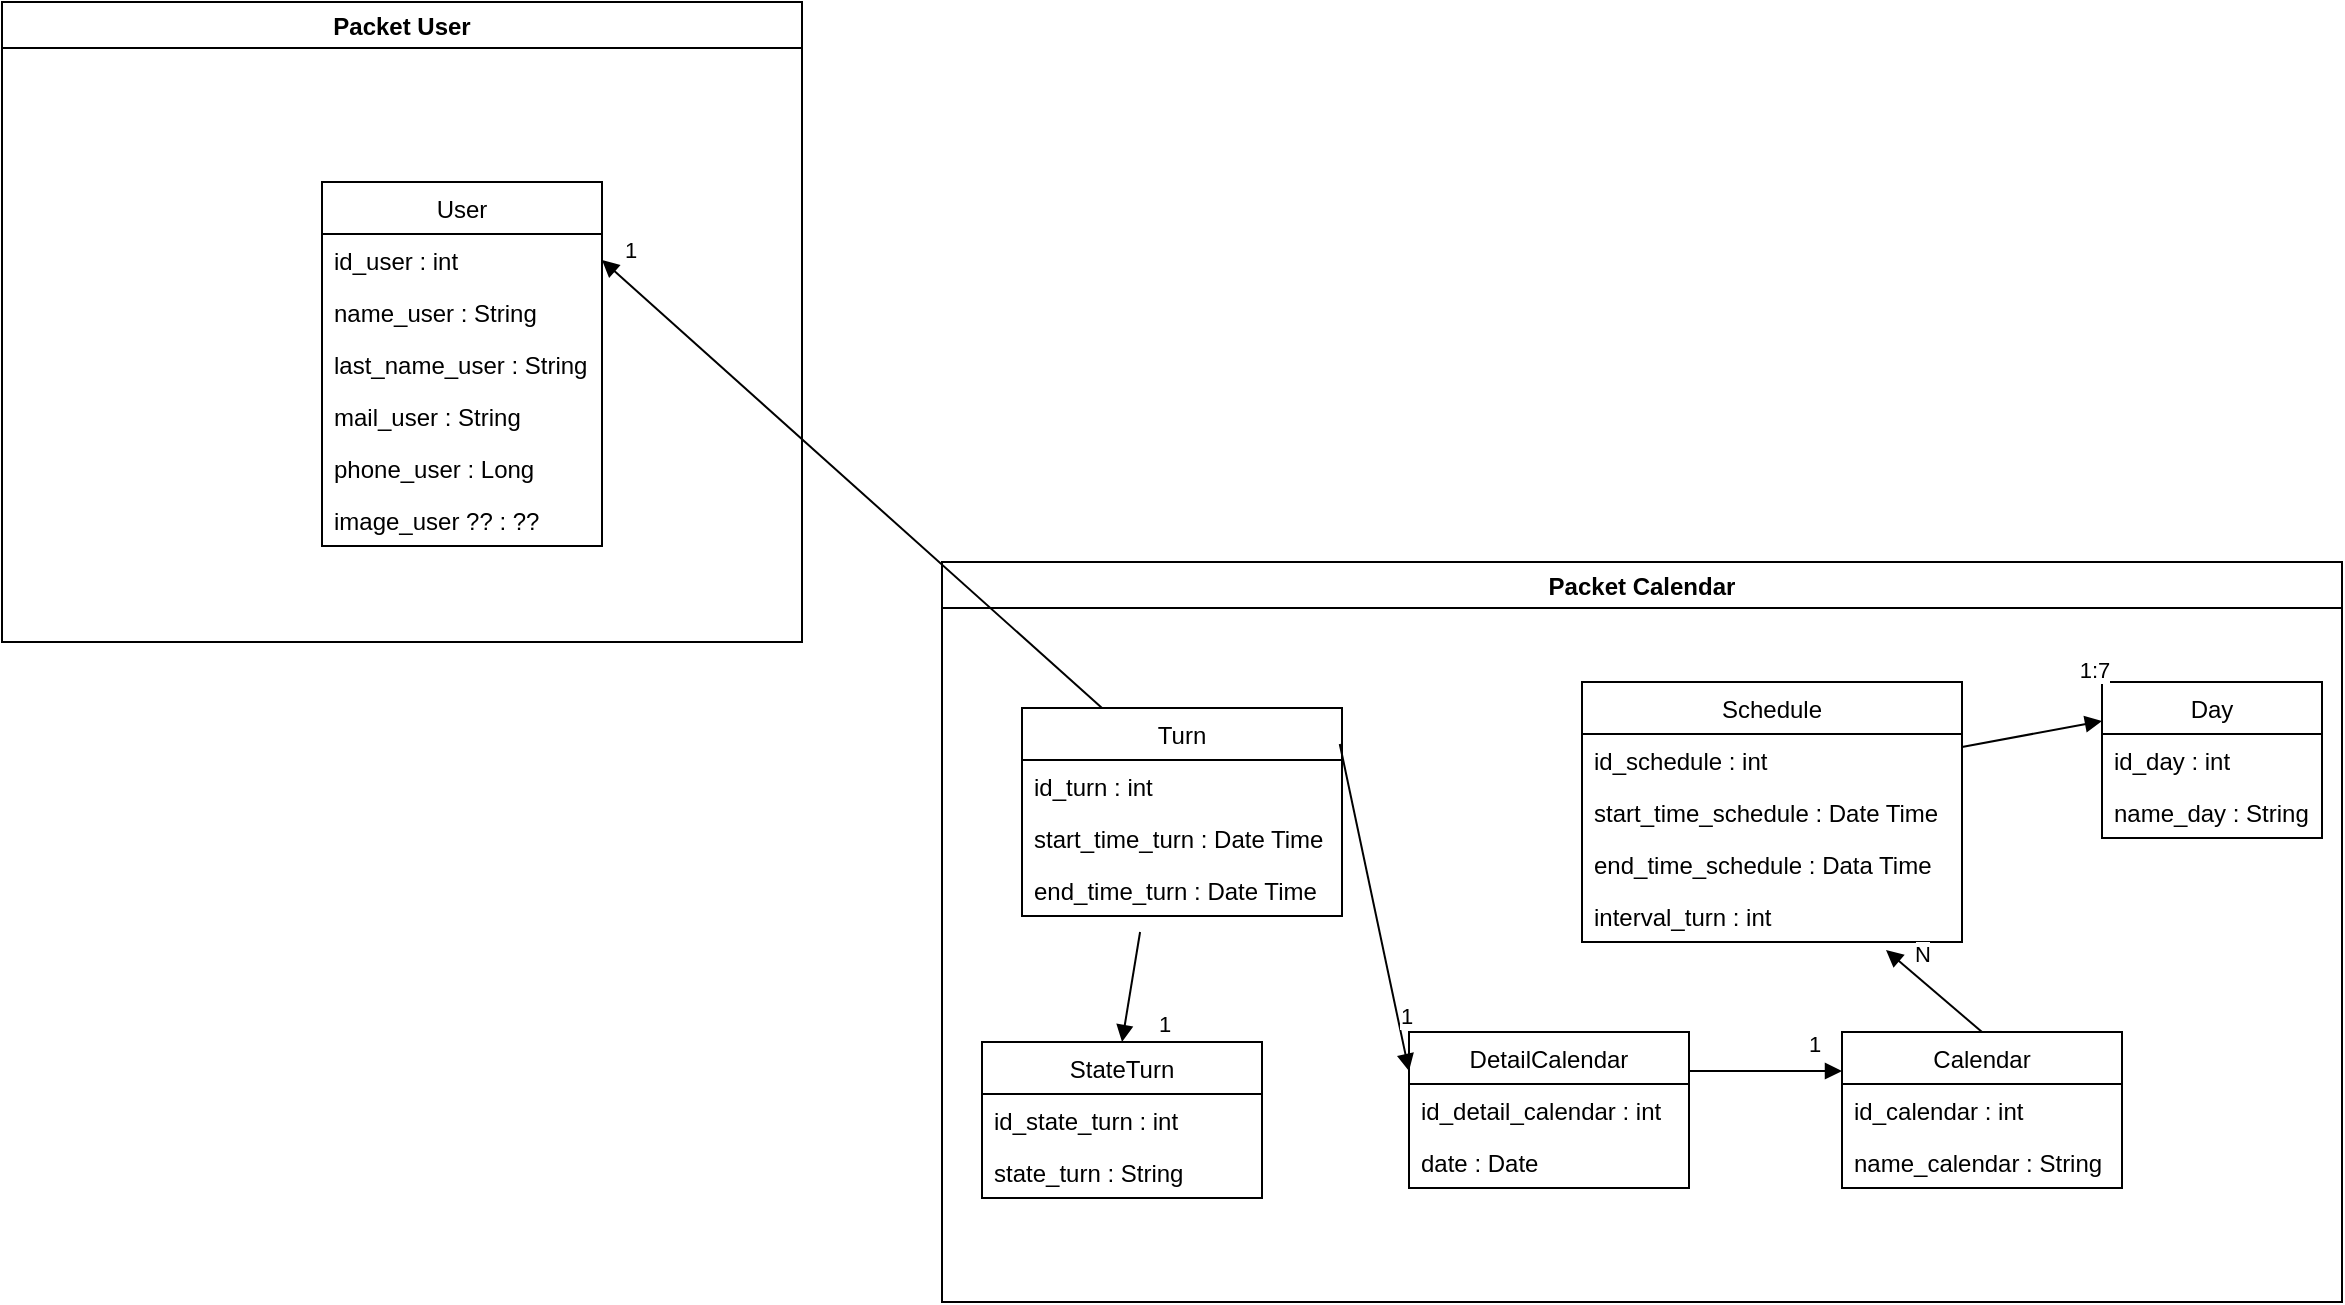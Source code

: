 <mxfile version="13.10.0" type="embed">
    <diagram id="9V75sfkZhwr1mpEsGMFK" name="Clases">
        <mxGraphModel dx="1610" dy="1511" grid="1" gridSize="10" guides="1" tooltips="1" connect="1" arrows="1" fold="1" page="1" pageScale="1" pageWidth="827" pageHeight="1169" math="0" shadow="0">
            <root>
                <mxCell id="0"/>
                <mxCell id="1" parent="0"/>
                <mxCell id="87" value="Packet Calendar" style="swimlane;" parent="1" vertex="1">
                    <mxGeometry x="110" y="230" width="700" height="370" as="geometry"/>
                </mxCell>
                <mxCell id="54" value="DetailCalendar" style="swimlane;fontStyle=0;childLayout=stackLayout;horizontal=1;startSize=26;fillColor=none;horizontalStack=0;resizeParent=1;resizeParentMax=0;resizeLast=0;collapsible=1;marginBottom=0;" parent="87" vertex="1">
                    <mxGeometry x="233.5" y="235" width="140" height="78" as="geometry"/>
                </mxCell>
                <mxCell id="55" value="id_detail_calendar : int" style="text;strokeColor=none;fillColor=none;align=left;verticalAlign=top;spacingLeft=4;spacingRight=4;overflow=hidden;rotatable=0;points=[[0,0.5],[1,0.5]];portConstraint=eastwest;" parent="54" vertex="1">
                    <mxGeometry y="26" width="140" height="26" as="geometry"/>
                </mxCell>
                <mxCell id="56" value="date : Date" style="text;strokeColor=none;fillColor=none;align=left;verticalAlign=top;spacingLeft=4;spacingRight=4;overflow=hidden;rotatable=0;points=[[0,0.5],[1,0.5]];portConstraint=eastwest;" parent="54" vertex="1">
                    <mxGeometry y="52" width="140" height="26" as="geometry"/>
                </mxCell>
                <mxCell id="62" value="Calendar" style="swimlane;fontStyle=0;childLayout=stackLayout;horizontal=1;startSize=26;fillColor=none;horizontalStack=0;resizeParent=1;resizeParentMax=0;resizeLast=0;collapsible=1;marginBottom=0;" parent="87" vertex="1">
                    <mxGeometry x="450" y="235" width="140" height="78" as="geometry"/>
                </mxCell>
                <mxCell id="63" value="id_calendar : int" style="text;strokeColor=none;fillColor=none;align=left;verticalAlign=top;spacingLeft=4;spacingRight=4;overflow=hidden;rotatable=0;points=[[0,0.5],[1,0.5]];portConstraint=eastwest;" parent="62" vertex="1">
                    <mxGeometry y="26" width="140" height="26" as="geometry"/>
                </mxCell>
                <mxCell id="64" value="name_calendar : String" style="text;strokeColor=none;fillColor=none;align=left;verticalAlign=top;spacingLeft=4;spacingRight=4;overflow=hidden;rotatable=0;points=[[0,0.5],[1,0.5]];portConstraint=eastwest;" parent="62" vertex="1">
                    <mxGeometry y="52" width="140" height="26" as="geometry"/>
                </mxCell>
                <mxCell id="109" value="1" style="html=1;verticalAlign=bottom;endArrow=block;entryX=0;entryY=0.25;entryDx=0;entryDy=0;exitX=1;exitY=0.25;exitDx=0;exitDy=0;" parent="87" source="54" target="62" edge="1">
                    <mxGeometry x="0.625" y="5" width="80" relative="1" as="geometry">
                        <mxPoint x="80" y="210" as="sourcePoint"/>
                        <mxPoint x="160" y="210" as="targetPoint"/>
                        <mxPoint as="offset"/>
                    </mxGeometry>
                </mxCell>
                <mxCell id="69" value="Schedule" style="swimlane;fontStyle=0;childLayout=stackLayout;horizontal=1;startSize=26;fillColor=none;horizontalStack=0;resizeParent=1;resizeParentMax=0;resizeLast=0;collapsible=1;marginBottom=0;" parent="87" vertex="1">
                    <mxGeometry x="320" y="60" width="190" height="130" as="geometry"/>
                </mxCell>
                <mxCell id="70" value="id_schedule : int" style="text;strokeColor=none;fillColor=none;align=left;verticalAlign=top;spacingLeft=4;spacingRight=4;overflow=hidden;rotatable=0;points=[[0,0.5],[1,0.5]];portConstraint=eastwest;" parent="69" vertex="1">
                    <mxGeometry y="26" width="190" height="26" as="geometry"/>
                </mxCell>
                <mxCell id="71" value="start_time_schedule : Date Time" style="text;strokeColor=none;fillColor=none;align=left;verticalAlign=top;spacingLeft=4;spacingRight=4;overflow=hidden;rotatable=0;points=[[0,0.5],[1,0.5]];portConstraint=eastwest;" parent="69" vertex="1">
                    <mxGeometry y="52" width="190" height="26" as="geometry"/>
                </mxCell>
                <mxCell id="72" value="end_time_schedule : Data Time&#10;" style="text;strokeColor=none;fillColor=none;align=left;verticalAlign=top;spacingLeft=4;spacingRight=4;overflow=hidden;rotatable=0;points=[[0,0.5],[1,0.5]];portConstraint=eastwest;" parent="69" vertex="1">
                    <mxGeometry y="78" width="190" height="26" as="geometry"/>
                </mxCell>
                <mxCell id="74" value="interval_turn : int" style="text;strokeColor=none;fillColor=none;align=left;verticalAlign=top;spacingLeft=4;spacingRight=4;overflow=hidden;rotatable=0;points=[[0,0.5],[1,0.5]];portConstraint=eastwest;" parent="69" vertex="1">
                    <mxGeometry y="104" width="190" height="26" as="geometry"/>
                </mxCell>
                <mxCell id="110" value="N" style="html=1;verticalAlign=bottom;endArrow=block;entryX=0.8;entryY=1.154;entryDx=0;entryDy=0;exitX=0.5;exitY=0;exitDx=0;exitDy=0;entryPerimeter=0;" parent="87" source="62" target="74" edge="1">
                    <mxGeometry x="0.34" y="-3" width="80" relative="1" as="geometry">
                        <mxPoint x="125" y="230" as="sourcePoint"/>
                        <mxPoint x="161.98" y="182.004" as="targetPoint"/>
                        <mxPoint as="offset"/>
                    </mxGeometry>
                </mxCell>
                <mxCell id="80" value="Day" style="swimlane;fontStyle=0;childLayout=stackLayout;horizontal=1;startSize=26;fillColor=none;horizontalStack=0;resizeParent=1;resizeParentMax=0;resizeLast=0;collapsible=1;marginBottom=0;" parent="87" vertex="1">
                    <mxGeometry x="580" y="60" width="110" height="78" as="geometry"/>
                </mxCell>
                <mxCell id="81" value="id_day : int" style="text;strokeColor=none;fillColor=none;align=left;verticalAlign=top;spacingLeft=4;spacingRight=4;overflow=hidden;rotatable=0;points=[[0,0.5],[1,0.5]];portConstraint=eastwest;" parent="80" vertex="1">
                    <mxGeometry y="26" width="110" height="26" as="geometry"/>
                </mxCell>
                <mxCell id="82" value="name_day : String" style="text;strokeColor=none;fillColor=none;align=left;verticalAlign=top;spacingLeft=4;spacingRight=4;overflow=hidden;rotatable=0;points=[[0,0.5],[1,0.5]];portConstraint=eastwest;" parent="80" vertex="1">
                    <mxGeometry y="52" width="110" height="26" as="geometry"/>
                </mxCell>
                <mxCell id="111" value="1:7" style="html=1;verticalAlign=bottom;endArrow=block;entryX=0;entryY=0.25;entryDx=0;entryDy=0;exitX=1;exitY=0.25;exitDx=0;exitDy=0;" parent="87" source="69" target="80" edge="1">
                    <mxGeometry x="0.967" y="17" width="80" relative="1" as="geometry">
                        <mxPoint x="135" y="240" as="sourcePoint"/>
                        <mxPoint x="171.98" y="192.004" as="targetPoint"/>
                        <mxPoint as="offset"/>
                    </mxGeometry>
                </mxCell>
                <mxCell id="44" value="Turn" style="swimlane;fontStyle=0;childLayout=stackLayout;horizontal=1;startSize=26;fillColor=none;horizontalStack=0;resizeParent=1;resizeParentMax=0;resizeLast=0;collapsible=1;marginBottom=0;" parent="87" vertex="1">
                    <mxGeometry x="40" y="73" width="160" height="104" as="geometry">
                        <mxRectangle x="330" y="320" width="50" height="26" as="alternateBounds"/>
                    </mxGeometry>
                </mxCell>
                <mxCell id="45" value="id_turn : int" style="text;strokeColor=none;fillColor=none;align=left;verticalAlign=top;spacingLeft=4;spacingRight=4;overflow=hidden;rotatable=0;points=[[0,0.5],[1,0.5]];portConstraint=eastwest;" parent="44" vertex="1">
                    <mxGeometry y="26" width="160" height="26" as="geometry"/>
                </mxCell>
                <mxCell id="46" value="start_time_turn : Date Time" style="text;strokeColor=none;fillColor=none;align=left;verticalAlign=top;spacingLeft=4;spacingRight=4;overflow=hidden;rotatable=0;points=[[0,0.5],[1,0.5]];portConstraint=eastwest;" parent="44" vertex="1">
                    <mxGeometry y="52" width="160" height="26" as="geometry"/>
                </mxCell>
                <mxCell id="48" value="end_time_turn : Date Time" style="text;strokeColor=none;fillColor=none;align=left;verticalAlign=top;spacingLeft=4;spacingRight=4;overflow=hidden;rotatable=0;points=[[0,0.5],[1,0.5]];portConstraint=eastwest;" parent="44" vertex="1">
                    <mxGeometry y="78" width="160" height="26" as="geometry"/>
                </mxCell>
                <mxCell id="112" value="1" style="html=1;verticalAlign=bottom;endArrow=block;entryX=0;entryY=0.25;entryDx=0;entryDy=0;exitX=0.993;exitY=0.173;exitDx=0;exitDy=0;exitPerimeter=0;" parent="87" source="44" target="54" edge="1">
                    <mxGeometry x="0.78" y="2" width="80" relative="1" as="geometry">
                        <mxPoint x="90" y="170" as="sourcePoint"/>
                        <mxPoint x="461.98" y="172.004" as="targetPoint"/>
                        <mxPoint as="offset"/>
                    </mxGeometry>
                </mxCell>
                <mxCell id="49" value="StateTurn" style="swimlane;fontStyle=0;childLayout=stackLayout;horizontal=1;startSize=26;fillColor=none;horizontalStack=0;resizeParent=1;resizeParentMax=0;resizeLast=0;collapsible=1;marginBottom=0;" parent="87" vertex="1">
                    <mxGeometry x="20" y="240" width="140" height="78" as="geometry"/>
                </mxCell>
                <mxCell id="50" value="id_state_turn : int" style="text;strokeColor=none;fillColor=none;align=left;verticalAlign=top;spacingLeft=4;spacingRight=4;overflow=hidden;rotatable=0;points=[[0,0.5],[1,0.5]];portConstraint=eastwest;" parent="49" vertex="1">
                    <mxGeometry y="26" width="140" height="26" as="geometry"/>
                </mxCell>
                <mxCell id="51" value="state_turn : String" style="text;strokeColor=none;fillColor=none;align=left;verticalAlign=top;spacingLeft=4;spacingRight=4;overflow=hidden;rotatable=0;points=[[0,0.5],[1,0.5]];portConstraint=eastwest;" parent="49" vertex="1">
                    <mxGeometry y="52" width="140" height="26" as="geometry"/>
                </mxCell>
                <mxCell id="113" value="1" style="html=1;verticalAlign=bottom;endArrow=block;entryX=0.5;entryY=0;entryDx=0;entryDy=0;exitX=0.369;exitY=1.308;exitDx=0;exitDy=0;exitPerimeter=0;" parent="87" source="48" target="49" edge="1">
                    <mxGeometry x="0.883" y="21" width="80" relative="1" as="geometry">
                        <mxPoint x="-150" y="175" as="sourcePoint"/>
                        <mxPoint x="-172.02" y="-2.996" as="targetPoint"/>
                        <mxPoint as="offset"/>
                    </mxGeometry>
                </mxCell>
                <mxCell id="115" value="User" style="swimlane;fontStyle=0;childLayout=stackLayout;horizontal=1;startSize=26;fillColor=none;horizontalStack=0;resizeParent=1;resizeParentMax=0;resizeLast=0;collapsible=1;marginBottom=0;" parent="1" vertex="1">
                    <mxGeometry x="-200" y="40" width="140" height="182" as="geometry"/>
                </mxCell>
                <mxCell id="116" value="id_user : int" style="text;strokeColor=none;fillColor=none;align=left;verticalAlign=top;spacingLeft=4;spacingRight=4;overflow=hidden;rotatable=0;points=[[0,0.5],[1,0.5]];portConstraint=eastwest;" parent="115" vertex="1">
                    <mxGeometry y="26" width="140" height="26" as="geometry"/>
                </mxCell>
                <mxCell id="117" value="name_user : String" style="text;strokeColor=none;fillColor=none;align=left;verticalAlign=top;spacingLeft=4;spacingRight=4;overflow=hidden;rotatable=0;points=[[0,0.5],[1,0.5]];portConstraint=eastwest;" parent="115" vertex="1">
                    <mxGeometry y="52" width="140" height="26" as="geometry"/>
                </mxCell>
                <mxCell id="119" value="last_name_user : String" style="text;strokeColor=none;fillColor=none;align=left;verticalAlign=top;spacingLeft=4;spacingRight=4;overflow=hidden;rotatable=0;points=[[0,0.5],[1,0.5]];portConstraint=eastwest;" parent="115" vertex="1">
                    <mxGeometry y="78" width="140" height="26" as="geometry"/>
                </mxCell>
                <mxCell id="118" value="mail_user : String" style="text;strokeColor=none;fillColor=none;align=left;verticalAlign=top;spacingLeft=4;spacingRight=4;overflow=hidden;rotatable=0;points=[[0,0.5],[1,0.5]];portConstraint=eastwest;" parent="115" vertex="1">
                    <mxGeometry y="104" width="140" height="26" as="geometry"/>
                </mxCell>
                <mxCell id="120" value="phone_user : Long" style="text;strokeColor=none;fillColor=none;align=left;verticalAlign=top;spacingLeft=4;spacingRight=4;overflow=hidden;rotatable=0;points=[[0,0.5],[1,0.5]];portConstraint=eastwest;" parent="115" vertex="1">
                    <mxGeometry y="130" width="140" height="26" as="geometry"/>
                </mxCell>
                <mxCell id="121" value="image_user ?? : ??" style="text;strokeColor=none;fillColor=none;align=left;verticalAlign=top;spacingLeft=4;spacingRight=4;overflow=hidden;rotatable=0;points=[[0,0.5],[1,0.5]];portConstraint=eastwest;" parent="115" vertex="1">
                    <mxGeometry y="156" width="140" height="26" as="geometry"/>
                </mxCell>
                <mxCell id="122" value="Packet User" style="swimlane;" parent="1" vertex="1">
                    <mxGeometry x="-360" y="-50" width="400" height="320" as="geometry"/>
                </mxCell>
                <mxCell id="123" value="1" style="html=1;verticalAlign=bottom;endArrow=block;entryX=1;entryY=0.5;entryDx=0;entryDy=0;exitX=0.25;exitY=0;exitDx=0;exitDy=0;" parent="1" source="44" target="116" edge="1">
                    <mxGeometry x="0.922" y="-6" width="80" relative="1" as="geometry">
                        <mxPoint x="21.12" y="435.992" as="sourcePoint"/>
                        <mxPoint x="-36" y="438.5" as="targetPoint"/>
                        <mxPoint as="offset"/>
                    </mxGeometry>
                </mxCell>
            </root>
        </mxGraphModel>
    </diagram>
</mxfile>